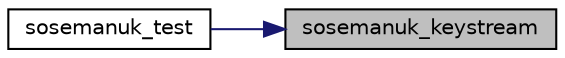 digraph "sosemanuk_keystream"
{
 // LATEX_PDF_SIZE
  edge [fontname="Helvetica",fontsize="10",labelfontname="Helvetica",labelfontsize="10"];
  node [fontname="Helvetica",fontsize="10",shape=record];
  rankdir="RL";
  Node29 [label="sosemanuk_keystream",height=0.2,width=0.4,color="black", fillcolor="grey75", style="filled", fontcolor="black",tooltip=" "];
  Node29 -> Node30 [dir="back",color="midnightblue",fontsize="10",style="solid",fontname="Helvetica"];
  Node30 [label="sosemanuk_test",height=0.2,width=0.4,color="black", fillcolor="white", style="filled",URL="$sosemanuk__test_8c.html#a56d20dc99a9bd776ac8f303c19e8c15b",tooltip=" "];
}
